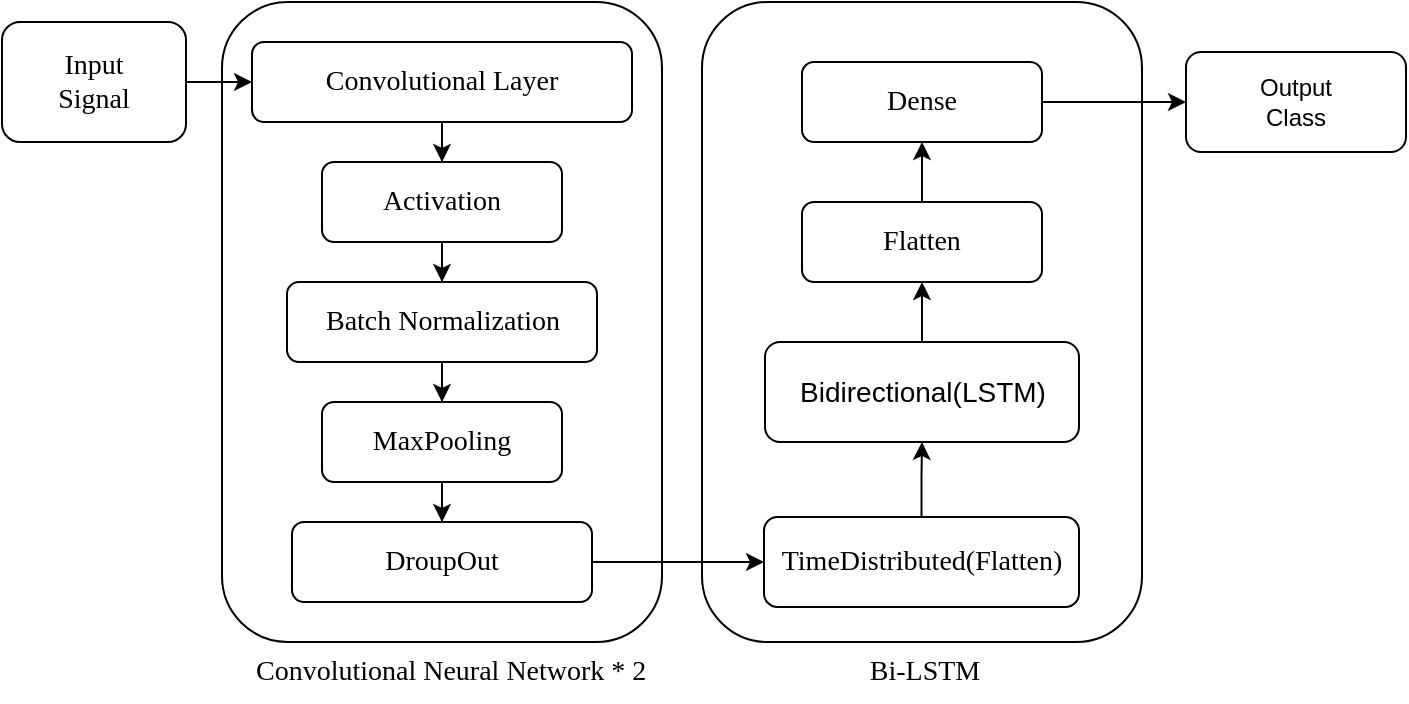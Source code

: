 <mxfile version="15.0.6" type="github">
  <diagram id="eY4go0LkcZO66568y_7N" name="Page-1">
    <mxGraphModel dx="1364" dy="688" grid="1" gridSize="10" guides="1" tooltips="1" connect="1" arrows="1" fold="1" page="1" pageScale="1" pageWidth="827" pageHeight="1169" math="0" shadow="0">
      <root>
        <mxCell id="0" />
        <mxCell id="1" parent="0" />
        <mxCell id="PxJ90tIYc75GkE3W4qHD-28" value="" style="rounded=1;whiteSpace=wrap;html=1;" vertex="1" parent="1">
          <mxGeometry x="400" y="210" width="220" height="320" as="geometry" />
        </mxCell>
        <mxCell id="PxJ90tIYc75GkE3W4qHD-20" value="" style="rounded=1;whiteSpace=wrap;html=1;" vertex="1" parent="1">
          <mxGeometry x="160" y="210" width="220" height="320" as="geometry" />
        </mxCell>
        <mxCell id="PxJ90tIYc75GkE3W4qHD-4" value="" style="edgeStyle=orthogonalEdgeStyle;rounded=0;orthogonalLoop=1;jettySize=auto;html=1;" edge="1" parent="1" source="PxJ90tIYc75GkE3W4qHD-2" target="PxJ90tIYc75GkE3W4qHD-3">
          <mxGeometry relative="1" as="geometry" />
        </mxCell>
        <mxCell id="PxJ90tIYc75GkE3W4qHD-2" value="&lt;font face=&quot;Times New Roman&quot; style=&quot;font-size: 14px&quot;&gt;Convolutional Layer&lt;/font&gt;" style="rounded=1;whiteSpace=wrap;html=1;" vertex="1" parent="1">
          <mxGeometry x="175" y="230" width="190" height="40" as="geometry" />
        </mxCell>
        <mxCell id="PxJ90tIYc75GkE3W4qHD-6" value="" style="edgeStyle=orthogonalEdgeStyle;rounded=0;orthogonalLoop=1;jettySize=auto;html=1;" edge="1" parent="1" source="PxJ90tIYc75GkE3W4qHD-3" target="PxJ90tIYc75GkE3W4qHD-5">
          <mxGeometry relative="1" as="geometry" />
        </mxCell>
        <mxCell id="PxJ90tIYc75GkE3W4qHD-3" value="&lt;font style=&quot;font-size: 14px&quot; face=&quot;Times New Roman&quot;&gt;Activation&lt;/font&gt;" style="whiteSpace=wrap;html=1;rounded=1;" vertex="1" parent="1">
          <mxGeometry x="210" y="290" width="120" height="40" as="geometry" />
        </mxCell>
        <mxCell id="PxJ90tIYc75GkE3W4qHD-10" value="" style="edgeStyle=orthogonalEdgeStyle;rounded=0;orthogonalLoop=1;jettySize=auto;html=1;" edge="1" parent="1" source="PxJ90tIYc75GkE3W4qHD-5" target="PxJ90tIYc75GkE3W4qHD-9">
          <mxGeometry relative="1" as="geometry" />
        </mxCell>
        <mxCell id="PxJ90tIYc75GkE3W4qHD-5" value="&lt;font style=&quot;font-size: 14px&quot; face=&quot;Times New Roman&quot;&gt;Batch Normalization&lt;/font&gt;" style="whiteSpace=wrap;html=1;rounded=1;" vertex="1" parent="1">
          <mxGeometry x="192.5" y="350" width="155" height="40" as="geometry" />
        </mxCell>
        <mxCell id="PxJ90tIYc75GkE3W4qHD-15" value="" style="edgeStyle=orthogonalEdgeStyle;rounded=0;orthogonalLoop=1;jettySize=auto;html=1;" edge="1" parent="1" source="PxJ90tIYc75GkE3W4qHD-9" target="PxJ90tIYc75GkE3W4qHD-14">
          <mxGeometry relative="1" as="geometry" />
        </mxCell>
        <mxCell id="PxJ90tIYc75GkE3W4qHD-9" value="&lt;font style=&quot;font-size: 14px&quot; face=&quot;Times New Roman&quot;&gt;MaxPooling&lt;/font&gt;" style="whiteSpace=wrap;html=1;rounded=1;" vertex="1" parent="1">
          <mxGeometry x="210" y="410" width="120" height="40" as="geometry" />
        </mxCell>
        <mxCell id="PxJ90tIYc75GkE3W4qHD-17" value="" style="edgeStyle=orthogonalEdgeStyle;rounded=0;orthogonalLoop=1;jettySize=auto;html=1;" edge="1" parent="1" source="PxJ90tIYc75GkE3W4qHD-14" target="PxJ90tIYc75GkE3W4qHD-16">
          <mxGeometry relative="1" as="geometry" />
        </mxCell>
        <mxCell id="PxJ90tIYc75GkE3W4qHD-14" value="&lt;font face=&quot;Times New Roman&quot;&gt;&lt;span style=&quot;font-size: 14px&quot;&gt;DroupOut&lt;/span&gt;&lt;/font&gt;" style="whiteSpace=wrap;html=1;rounded=1;" vertex="1" parent="1">
          <mxGeometry x="195" y="470" width="150" height="40" as="geometry" />
        </mxCell>
        <mxCell id="PxJ90tIYc75GkE3W4qHD-23" value="" style="edgeStyle=orthogonalEdgeStyle;rounded=0;orthogonalLoop=1;jettySize=auto;html=1;" edge="1" parent="1" source="PxJ90tIYc75GkE3W4qHD-16" target="PxJ90tIYc75GkE3W4qHD-22">
          <mxGeometry relative="1" as="geometry" />
        </mxCell>
        <mxCell id="PxJ90tIYc75GkE3W4qHD-16" value="&lt;font style=&quot;font-size: 14px&quot; face=&quot;Times New Roman&quot;&gt;TimeDistributed(Flatten)&lt;/font&gt;" style="whiteSpace=wrap;html=1;rounded=1;" vertex="1" parent="1">
          <mxGeometry x="431" y="467.5" width="157.5" height="45" as="geometry" />
        </mxCell>
        <mxCell id="PxJ90tIYc75GkE3W4qHD-21" value="&lt;font face=&quot;Times New Roman&quot; style=&quot;font-size: 14px&quot;&gt;Convolutional Neural Network * 2&lt;/font&gt;" style="text;whiteSpace=wrap;html=1;" vertex="1" parent="1">
          <mxGeometry x="175" y="530" width="210" height="30" as="geometry" />
        </mxCell>
        <mxCell id="PxJ90tIYc75GkE3W4qHD-25" value="" style="edgeStyle=orthogonalEdgeStyle;rounded=0;orthogonalLoop=1;jettySize=auto;html=1;" edge="1" parent="1" source="PxJ90tIYc75GkE3W4qHD-22" target="PxJ90tIYc75GkE3W4qHD-24">
          <mxGeometry relative="1" as="geometry" />
        </mxCell>
        <mxCell id="PxJ90tIYc75GkE3W4qHD-22" value="&lt;font style=&quot;font-size: 14px&quot;&gt;Bidirectional(LSTM)&lt;/font&gt;" style="whiteSpace=wrap;html=1;rounded=1;" vertex="1" parent="1">
          <mxGeometry x="431.5" y="380" width="157" height="50" as="geometry" />
        </mxCell>
        <mxCell id="PxJ90tIYc75GkE3W4qHD-27" value="" style="edgeStyle=orthogonalEdgeStyle;rounded=0;orthogonalLoop=1;jettySize=auto;html=1;" edge="1" parent="1" source="PxJ90tIYc75GkE3W4qHD-24" target="PxJ90tIYc75GkE3W4qHD-26">
          <mxGeometry relative="1" as="geometry" />
        </mxCell>
        <mxCell id="PxJ90tIYc75GkE3W4qHD-24" value="&lt;font style=&quot;font-size: 14px&quot; face=&quot;Times New Roman&quot;&gt;Flatten&lt;/font&gt;" style="whiteSpace=wrap;html=1;rounded=1;" vertex="1" parent="1">
          <mxGeometry x="450" y="310" width="120" height="40" as="geometry" />
        </mxCell>
        <mxCell id="PxJ90tIYc75GkE3W4qHD-36" value="" style="edgeStyle=orthogonalEdgeStyle;rounded=0;orthogonalLoop=1;jettySize=auto;html=1;" edge="1" parent="1" source="PxJ90tIYc75GkE3W4qHD-26" target="PxJ90tIYc75GkE3W4qHD-35">
          <mxGeometry relative="1" as="geometry" />
        </mxCell>
        <mxCell id="PxJ90tIYc75GkE3W4qHD-26" value="&lt;font style=&quot;font-size: 14px&quot; face=&quot;Times New Roman&quot;&gt;Dense&lt;/font&gt;" style="whiteSpace=wrap;html=1;rounded=1;" vertex="1" parent="1">
          <mxGeometry x="450" y="240" width="120" height="40" as="geometry" />
        </mxCell>
        <mxCell id="PxJ90tIYc75GkE3W4qHD-29" value="&lt;font face=&quot;Times New Roman&quot; style=&quot;font-size: 14px&quot;&gt;Bi-LSTM&lt;/font&gt;" style="text;whiteSpace=wrap;html=1;align=center;" vertex="1" parent="1">
          <mxGeometry x="453" y="530" width="117" height="30" as="geometry" />
        </mxCell>
        <mxCell id="PxJ90tIYc75GkE3W4qHD-31" style="edgeStyle=orthogonalEdgeStyle;rounded=0;orthogonalLoop=1;jettySize=auto;html=1;entryX=0;entryY=0.5;entryDx=0;entryDy=0;" edge="1" parent="1" source="PxJ90tIYc75GkE3W4qHD-30" target="PxJ90tIYc75GkE3W4qHD-2">
          <mxGeometry relative="1" as="geometry" />
        </mxCell>
        <mxCell id="PxJ90tIYc75GkE3W4qHD-30" value="&lt;font style=&quot;font-size: 14px&quot; face=&quot;Times New Roman&quot;&gt;Input&lt;br&gt;Signal&lt;/font&gt;" style="rounded=1;whiteSpace=wrap;html=1;" vertex="1" parent="1">
          <mxGeometry x="50" y="220" width="92" height="60" as="geometry" />
        </mxCell>
        <mxCell id="PxJ90tIYc75GkE3W4qHD-35" value="Output&lt;br&gt;Class" style="whiteSpace=wrap;html=1;rounded=1;" vertex="1" parent="1">
          <mxGeometry x="642" y="235" width="110" height="50" as="geometry" />
        </mxCell>
      </root>
    </mxGraphModel>
  </diagram>
</mxfile>

